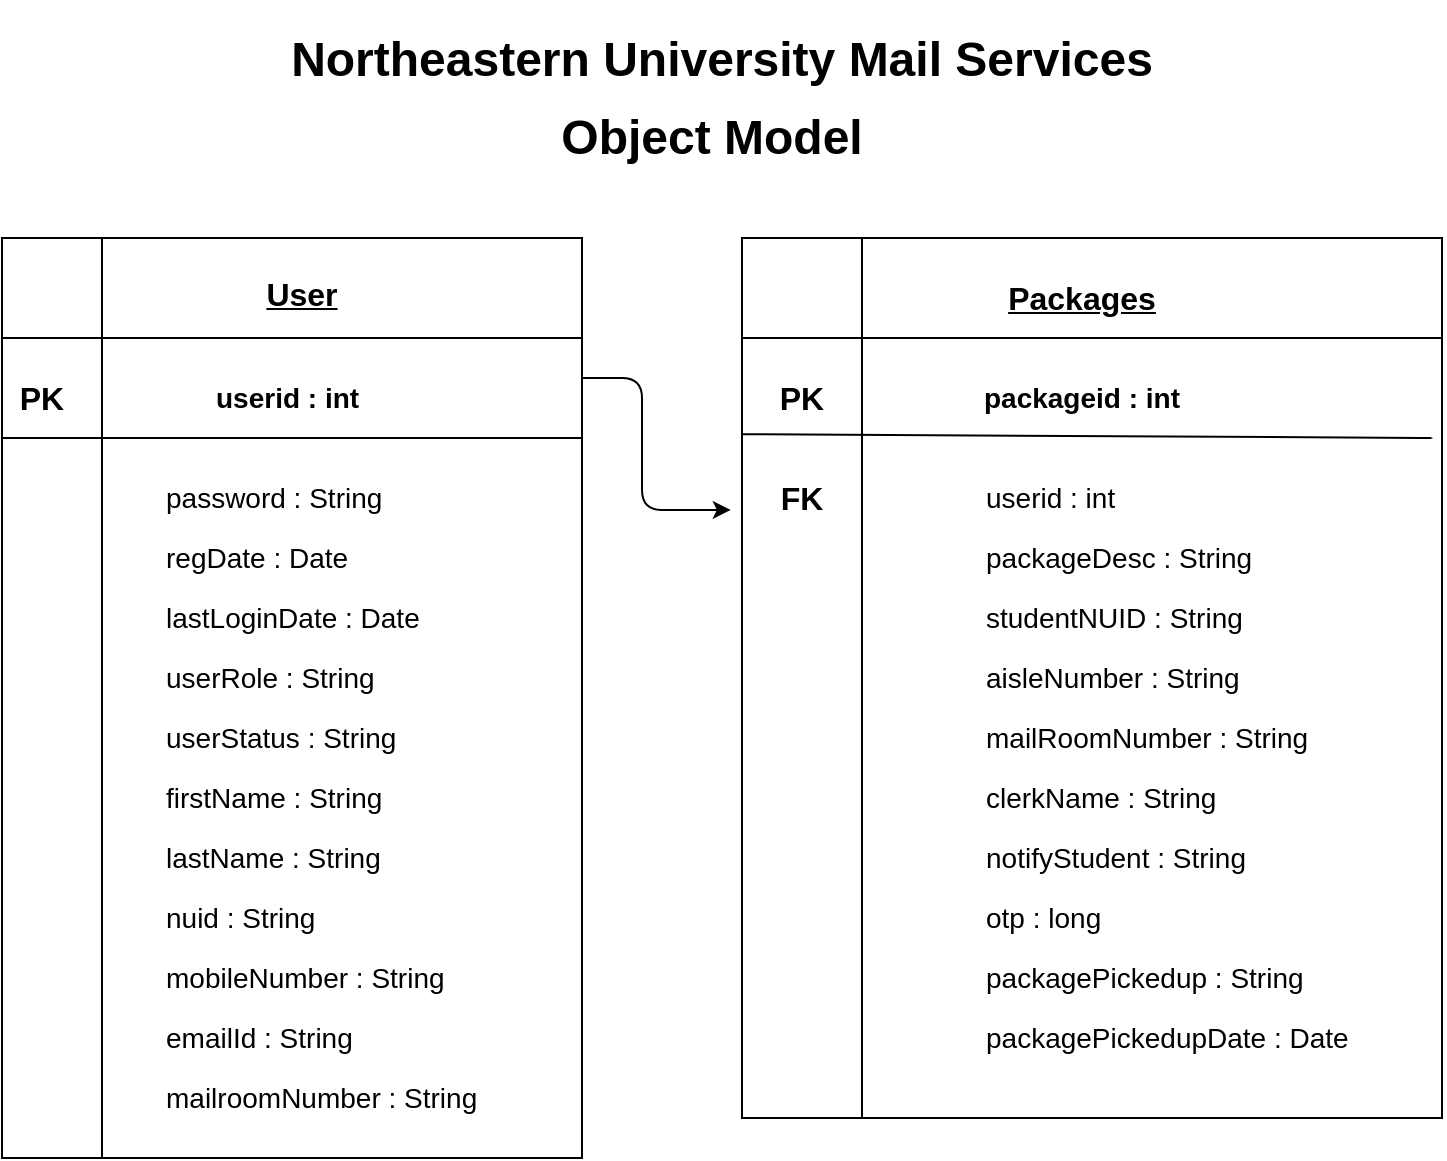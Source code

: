 <mxfile version="14.5.10" type="device"><diagram id="C5RBs43oDa-KdzZeNtuy" name="Page-1"><mxGraphModel dx="943" dy="642" grid="1" gridSize="10" guides="1" tooltips="1" connect="1" arrows="1" fold="1" page="1" pageScale="1" pageWidth="827" pageHeight="1169" math="0" shadow="0"><root><mxCell id="WIyWlLk6GJQsqaUBKTNV-0"/><mxCell id="WIyWlLk6GJQsqaUBKTNV-1" parent="WIyWlLk6GJQsqaUBKTNV-0"/><mxCell id="m_9-b7d-N-uhkH_1fBgY-50" value="" style="shape=internalStorage;whiteSpace=wrap;html=1;backgroundOutline=1;fontSize=16;dx=60;dy=50;" vertex="1" parent="WIyWlLk6GJQsqaUBKTNV-1"><mxGeometry x="424" y="150" width="350" height="440" as="geometry"/></mxCell><mxCell id="m_9-b7d-N-uhkH_1fBgY-49" value="" style="shape=internalStorage;whiteSpace=wrap;html=1;backgroundOutline=1;fontSize=16;dx=50;dy=50;verticalAlign=bottom;" vertex="1" parent="WIyWlLk6GJQsqaUBKTNV-1"><mxGeometry x="54" y="150" width="290" height="460" as="geometry"/></mxCell><mxCell id="m_9-b7d-N-uhkH_1fBgY-21" value="" style="endArrow=none;html=1;fontSize=14;verticalAlign=bottom;" edge="1" parent="WIyWlLk6GJQsqaUBKTNV-1"><mxGeometry width="50" height="50" relative="1" as="geometry"><mxPoint x="54" y="250" as="sourcePoint"/><mxPoint x="344" y="250" as="targetPoint"/></mxGeometry></mxCell><mxCell id="m_9-b7d-N-uhkH_1fBgY-24" value="" style="endArrow=none;html=1;fontSize=14;exitX=-0.001;exitY=0.223;exitDx=0;exitDy=0;exitPerimeter=0;" edge="1" parent="WIyWlLk6GJQsqaUBKTNV-1" source="m_9-b7d-N-uhkH_1fBgY-50"><mxGeometry width="50" height="50" relative="1" as="geometry"><mxPoint x="449" y="250" as="sourcePoint"/><mxPoint x="749" y="250" as="targetPoint"/><Array as="points"><mxPoint x="774" y="250"/></Array></mxGeometry></mxCell><mxCell id="m_9-b7d-N-uhkH_1fBgY-25" value="&lt;b style=&quot;font-size: 16px&quot;&gt;&lt;u&gt;User&lt;/u&gt;&lt;/b&gt;" style="text;html=1;strokeColor=none;fillColor=none;align=center;verticalAlign=bottom;whiteSpace=wrap;rounded=0;fontSize=16;" vertex="1" parent="WIyWlLk6GJQsqaUBKTNV-1"><mxGeometry x="184" y="170" width="40" height="20" as="geometry"/></mxCell><mxCell id="m_9-b7d-N-uhkH_1fBgY-26" value="&lt;b style=&quot;font-size: 16px&quot;&gt;&lt;u&gt;Packages&lt;/u&gt;&lt;/b&gt;" style="text;html=1;strokeColor=none;fillColor=none;align=center;verticalAlign=middle;whiteSpace=wrap;rounded=0;fontSize=16;" vertex="1" parent="WIyWlLk6GJQsqaUBKTNV-1"><mxGeometry x="574" y="170" width="40" height="20" as="geometry"/></mxCell><mxCell id="m_9-b7d-N-uhkH_1fBgY-27" value="&lt;b&gt;userid : int&lt;/b&gt;" style="text;html=1;strokeColor=none;fillColor=none;align=left;verticalAlign=middle;whiteSpace=wrap;rounded=0;fontSize=14;" vertex="1" parent="WIyWlLk6GJQsqaUBKTNV-1"><mxGeometry x="159" y="220" width="80" height="20" as="geometry"/></mxCell><mxCell id="m_9-b7d-N-uhkH_1fBgY-28" value="&lt;b&gt;packageid : int&lt;/b&gt;" style="text;html=1;strokeColor=none;fillColor=none;align=center;verticalAlign=middle;whiteSpace=wrap;rounded=0;fontSize=14;" vertex="1" parent="WIyWlLk6GJQsqaUBKTNV-1"><mxGeometry x="534" y="220" width="120" height="20" as="geometry"/></mxCell><mxCell id="m_9-b7d-N-uhkH_1fBgY-30" value="&lt;span&gt;userid : int&lt;/span&gt;" style="text;html=1;strokeColor=none;fillColor=none;align=left;verticalAlign=middle;whiteSpace=wrap;rounded=0;fontSize=14;fontStyle=0" vertex="1" parent="WIyWlLk6GJQsqaUBKTNV-1"><mxGeometry x="544" y="270" width="80" height="20" as="geometry"/></mxCell><mxCell id="m_9-b7d-N-uhkH_1fBgY-32" value="&lt;b&gt;PK&lt;/b&gt;" style="text;html=1;strokeColor=none;fillColor=none;align=center;verticalAlign=middle;whiteSpace=wrap;rounded=0;fontSize=16;" vertex="1" parent="WIyWlLk6GJQsqaUBKTNV-1"><mxGeometry x="54" y="220" width="40" height="20" as="geometry"/></mxCell><mxCell id="m_9-b7d-N-uhkH_1fBgY-33" value="&lt;b&gt;PK&lt;/b&gt;" style="text;html=1;strokeColor=none;fillColor=none;align=center;verticalAlign=middle;whiteSpace=wrap;rounded=0;fontSize=16;" vertex="1" parent="WIyWlLk6GJQsqaUBKTNV-1"><mxGeometry x="434" y="220" width="40" height="20" as="geometry"/></mxCell><mxCell id="m_9-b7d-N-uhkH_1fBgY-34" value="&lt;b&gt;FK&lt;/b&gt;" style="text;html=1;strokeColor=none;fillColor=none;align=center;verticalAlign=middle;whiteSpace=wrap;rounded=0;fontSize=16;" vertex="1" parent="WIyWlLk6GJQsqaUBKTNV-1"><mxGeometry x="434" y="270" width="40" height="20" as="geometry"/></mxCell><mxCell id="m_9-b7d-N-uhkH_1fBgY-37" value="&lt;span&gt;packageDesc :&amp;nbsp;String&lt;/span&gt;" style="text;html=1;strokeColor=none;fillColor=none;align=left;verticalAlign=middle;whiteSpace=wrap;rounded=0;fontSize=14;fontStyle=0" vertex="1" parent="WIyWlLk6GJQsqaUBKTNV-1"><mxGeometry x="544" y="300" width="160" height="20" as="geometry"/></mxCell><mxCell id="m_9-b7d-N-uhkH_1fBgY-39" value="&lt;span&gt;studentNUID :&amp;nbsp;String&lt;/span&gt;" style="text;html=1;strokeColor=none;fillColor=none;align=left;verticalAlign=middle;whiteSpace=wrap;rounded=0;fontSize=14;fontStyle=0" vertex="1" parent="WIyWlLk6GJQsqaUBKTNV-1"><mxGeometry x="544" y="330" width="150" height="20" as="geometry"/></mxCell><mxCell id="m_9-b7d-N-uhkH_1fBgY-40" value="&lt;span&gt;aisleNumber :&amp;nbsp;String&lt;/span&gt;" style="text;html=1;strokeColor=none;fillColor=none;align=left;verticalAlign=middle;whiteSpace=wrap;rounded=0;fontSize=14;fontStyle=0" vertex="1" parent="WIyWlLk6GJQsqaUBKTNV-1"><mxGeometry x="544" y="360" width="140" height="20" as="geometry"/></mxCell><mxCell id="m_9-b7d-N-uhkH_1fBgY-41" value="&lt;span&gt;mailRoomNumber :&amp;nbsp;String&lt;/span&gt;" style="text;html=1;strokeColor=none;fillColor=none;align=left;verticalAlign=middle;whiteSpace=wrap;rounded=0;fontSize=14;fontStyle=0" vertex="1" parent="WIyWlLk6GJQsqaUBKTNV-1"><mxGeometry x="544" y="390" width="170" height="20" as="geometry"/></mxCell><mxCell id="m_9-b7d-N-uhkH_1fBgY-42" value="&lt;span&gt;clerkName :&amp;nbsp;&lt;/span&gt;String" style="text;html=1;strokeColor=none;fillColor=none;align=left;verticalAlign=middle;whiteSpace=wrap;rounded=0;fontSize=14;fontStyle=0" vertex="1" parent="WIyWlLk6GJQsqaUBKTNV-1"><mxGeometry x="544" y="420" width="130" height="20" as="geometry"/></mxCell><mxCell id="m_9-b7d-N-uhkH_1fBgY-43" value="&lt;span&gt;notifyStudent :&amp;nbsp;&lt;/span&gt;String" style="text;html=1;strokeColor=none;fillColor=none;align=left;verticalAlign=middle;whiteSpace=wrap;rounded=0;fontSize=14;fontStyle=0" vertex="1" parent="WIyWlLk6GJQsqaUBKTNV-1"><mxGeometry x="544" y="450" width="136" height="20" as="geometry"/></mxCell><mxCell id="m_9-b7d-N-uhkH_1fBgY-44" value="otp : long" style="text;html=1;strokeColor=none;fillColor=none;align=left;verticalAlign=middle;whiteSpace=wrap;rounded=0;fontSize=14;" vertex="1" parent="WIyWlLk6GJQsqaUBKTNV-1"><mxGeometry x="544" y="480" width="75" height="20" as="geometry"/></mxCell><mxCell id="m_9-b7d-N-uhkH_1fBgY-46" value="packagePickedup :&amp;nbsp;String" style="text;html=1;strokeColor=none;fillColor=none;align=left;verticalAlign=middle;whiteSpace=wrap;rounded=0;fontSize=14;" vertex="1" parent="WIyWlLk6GJQsqaUBKTNV-1"><mxGeometry x="544" y="510" width="165" height="20" as="geometry"/></mxCell><mxCell id="m_9-b7d-N-uhkH_1fBgY-48" value="&lt;span&gt;packagePickedupDate : Date&lt;/span&gt;" style="text;html=1;strokeColor=none;fillColor=none;align=left;verticalAlign=middle;whiteSpace=wrap;rounded=0;fontSize=14;fontStyle=0" vertex="1" parent="WIyWlLk6GJQsqaUBKTNV-1"><mxGeometry x="544" y="540" width="200" height="20" as="geometry"/></mxCell><mxCell id="m_9-b7d-N-uhkH_1fBgY-52" value="password :&amp;nbsp;String" style="text;html=1;strokeColor=none;fillColor=none;align=left;verticalAlign=middle;whiteSpace=wrap;rounded=0;fontSize=14;" vertex="1" parent="WIyWlLk6GJQsqaUBKTNV-1"><mxGeometry x="134" y="270" width="165" height="20" as="geometry"/></mxCell><mxCell id="m_9-b7d-N-uhkH_1fBgY-53" value="regDate : Date" style="text;html=1;strokeColor=none;fillColor=none;align=left;verticalAlign=middle;whiteSpace=wrap;rounded=0;fontSize=14;" vertex="1" parent="WIyWlLk6GJQsqaUBKTNV-1"><mxGeometry x="134" y="300" width="165" height="20" as="geometry"/></mxCell><mxCell id="m_9-b7d-N-uhkH_1fBgY-54" value="lastLoginDate : Date" style="text;html=1;strokeColor=none;fillColor=none;align=left;verticalAlign=middle;whiteSpace=wrap;rounded=0;fontSize=14;" vertex="1" parent="WIyWlLk6GJQsqaUBKTNV-1"><mxGeometry x="134" y="330" width="165" height="20" as="geometry"/></mxCell><mxCell id="m_9-b7d-N-uhkH_1fBgY-55" value="userRole : String" style="text;html=1;strokeColor=none;fillColor=none;align=left;verticalAlign=middle;whiteSpace=wrap;rounded=0;fontSize=14;" vertex="1" parent="WIyWlLk6GJQsqaUBKTNV-1"><mxGeometry x="134" y="360" width="165" height="20" as="geometry"/></mxCell><mxCell id="m_9-b7d-N-uhkH_1fBgY-56" value="userStatus : String" style="text;html=1;strokeColor=none;fillColor=none;align=left;verticalAlign=middle;whiteSpace=wrap;rounded=0;fontSize=14;" vertex="1" parent="WIyWlLk6GJQsqaUBKTNV-1"><mxGeometry x="134" y="390" width="165" height="20" as="geometry"/></mxCell><mxCell id="m_9-b7d-N-uhkH_1fBgY-57" value="firstName : String" style="text;html=1;strokeColor=none;fillColor=none;align=left;verticalAlign=middle;whiteSpace=wrap;rounded=0;fontSize=14;" vertex="1" parent="WIyWlLk6GJQsqaUBKTNV-1"><mxGeometry x="134" y="420" width="165" height="20" as="geometry"/></mxCell><mxCell id="m_9-b7d-N-uhkH_1fBgY-58" value="lastName :&amp;nbsp;String" style="text;html=1;strokeColor=none;fillColor=none;align=left;verticalAlign=middle;whiteSpace=wrap;rounded=0;fontSize=14;" vertex="1" parent="WIyWlLk6GJQsqaUBKTNV-1"><mxGeometry x="134" y="450" width="165" height="20" as="geometry"/></mxCell><mxCell id="m_9-b7d-N-uhkH_1fBgY-59" value="nuid :&amp;nbsp;String" style="text;html=1;strokeColor=none;fillColor=none;align=left;verticalAlign=middle;whiteSpace=wrap;rounded=0;fontSize=14;" vertex="1" parent="WIyWlLk6GJQsqaUBKTNV-1"><mxGeometry x="134" y="480" width="165" height="20" as="geometry"/></mxCell><mxCell id="m_9-b7d-N-uhkH_1fBgY-60" value="mobileNumber :&amp;nbsp;String" style="text;html=1;strokeColor=none;fillColor=none;align=left;verticalAlign=middle;whiteSpace=wrap;rounded=0;fontSize=14;" vertex="1" parent="WIyWlLk6GJQsqaUBKTNV-1"><mxGeometry x="134" y="510" width="165" height="20" as="geometry"/></mxCell><mxCell id="m_9-b7d-N-uhkH_1fBgY-61" value="emailId :&amp;nbsp;String" style="text;html=1;strokeColor=none;fillColor=none;align=left;verticalAlign=middle;whiteSpace=wrap;rounded=0;fontSize=14;" vertex="1" parent="WIyWlLk6GJQsqaUBKTNV-1"><mxGeometry x="134" y="540" width="165" height="20" as="geometry"/></mxCell><mxCell id="m_9-b7d-N-uhkH_1fBgY-62" value="mailroomNumber :&amp;nbsp;String" style="text;html=1;strokeColor=none;fillColor=none;align=left;verticalAlign=middle;whiteSpace=wrap;rounded=0;fontSize=14;" vertex="1" parent="WIyWlLk6GJQsqaUBKTNV-1"><mxGeometry x="134" y="570" width="165" height="20" as="geometry"/></mxCell><mxCell id="m_9-b7d-N-uhkH_1fBgY-63" value="" style="endArrow=classic;html=1;fontSize=16;entryX=-0.016;entryY=0.309;entryDx=0;entryDy=0;entryPerimeter=0;" edge="1" parent="WIyWlLk6GJQsqaUBKTNV-1" target="m_9-b7d-N-uhkH_1fBgY-50"><mxGeometry width="50" height="50" relative="1" as="geometry"><mxPoint x="344" y="220" as="sourcePoint"/><mxPoint x="394" y="170" as="targetPoint"/><Array as="points"><mxPoint x="374" y="220"/><mxPoint x="374" y="286"/></Array></mxGeometry></mxCell><mxCell id="m_9-b7d-N-uhkH_1fBgY-64" value="&lt;p class=&quot;MsoNormal&quot; align=&quot;center&quot;&gt;&lt;b&gt;&lt;span style=&quot;font-size: 24px ; line-height: 107%&quot;&gt;Northeastern University Mail Services&lt;/span&gt;&lt;/b&gt;&lt;/p&gt;" style="text;html=1;strokeColor=none;fillColor=none;align=center;verticalAlign=middle;whiteSpace=wrap;rounded=0;fontSize=16;" vertex="1" parent="WIyWlLk6GJQsqaUBKTNV-1"><mxGeometry x="74" y="50" width="680" height="20" as="geometry"/></mxCell><mxCell id="m_9-b7d-N-uhkH_1fBgY-65" value="&lt;font style=&quot;font-size: 24px&quot;&gt;Object Model&lt;/font&gt;" style="text;html=1;strokeColor=none;fillColor=none;align=center;verticalAlign=middle;whiteSpace=wrap;rounded=0;fontSize=16;fontStyle=1" vertex="1" parent="WIyWlLk6GJQsqaUBKTNV-1"><mxGeometry x="299" y="90" width="220" height="20" as="geometry"/></mxCell></root></mxGraphModel></diagram></mxfile>